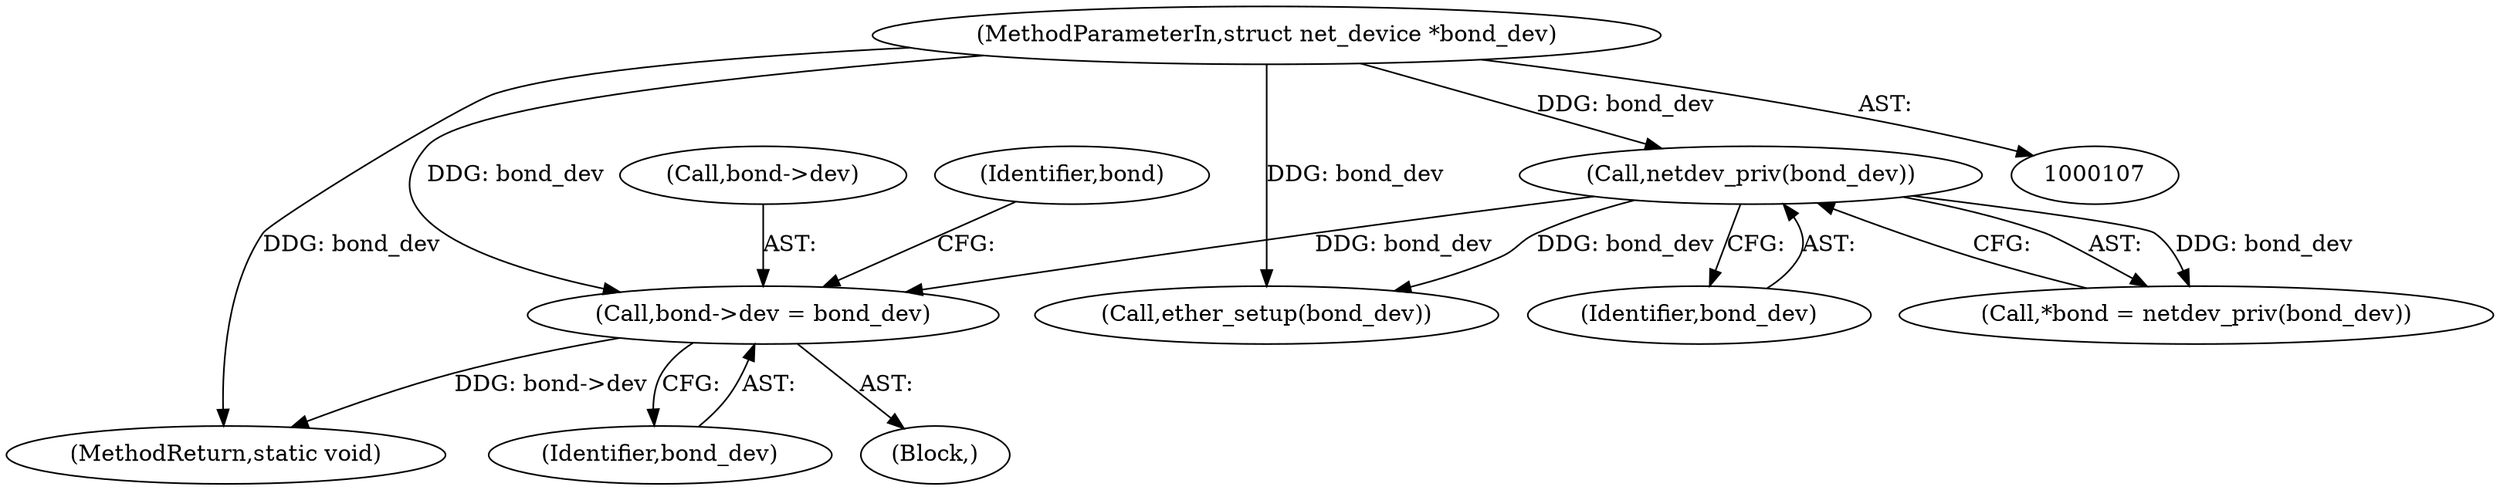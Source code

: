 digraph "0_linux_550fd08c2cebad61c548def135f67aba284c6162_1@pointer" {
"1000130" [label="(Call,bond->dev = bond_dev)"];
"1000113" [label="(Call,netdev_priv(bond_dev))"];
"1000108" [label="(MethodParameterIn,struct net_device *bond_dev)"];
"1000224" [label="(MethodReturn,static void)"];
"1000109" [label="(Block,)"];
"1000113" [label="(Call,netdev_priv(bond_dev))"];
"1000134" [label="(Identifier,bond_dev)"];
"1000111" [label="(Call,*bond = netdev_priv(bond_dev))"];
"1000131" [label="(Call,bond->dev)"];
"1000140" [label="(Call,ether_setup(bond_dev))"];
"1000108" [label="(MethodParameterIn,struct net_device *bond_dev)"];
"1000114" [label="(Identifier,bond_dev)"];
"1000138" [label="(Identifier,bond)"];
"1000130" [label="(Call,bond->dev = bond_dev)"];
"1000130" -> "1000109"  [label="AST: "];
"1000130" -> "1000134"  [label="CFG: "];
"1000131" -> "1000130"  [label="AST: "];
"1000134" -> "1000130"  [label="AST: "];
"1000138" -> "1000130"  [label="CFG: "];
"1000130" -> "1000224"  [label="DDG: bond->dev"];
"1000113" -> "1000130"  [label="DDG: bond_dev"];
"1000108" -> "1000130"  [label="DDG: bond_dev"];
"1000113" -> "1000111"  [label="AST: "];
"1000113" -> "1000114"  [label="CFG: "];
"1000114" -> "1000113"  [label="AST: "];
"1000111" -> "1000113"  [label="CFG: "];
"1000113" -> "1000111"  [label="DDG: bond_dev"];
"1000108" -> "1000113"  [label="DDG: bond_dev"];
"1000113" -> "1000140"  [label="DDG: bond_dev"];
"1000108" -> "1000107"  [label="AST: "];
"1000108" -> "1000224"  [label="DDG: bond_dev"];
"1000108" -> "1000140"  [label="DDG: bond_dev"];
}
